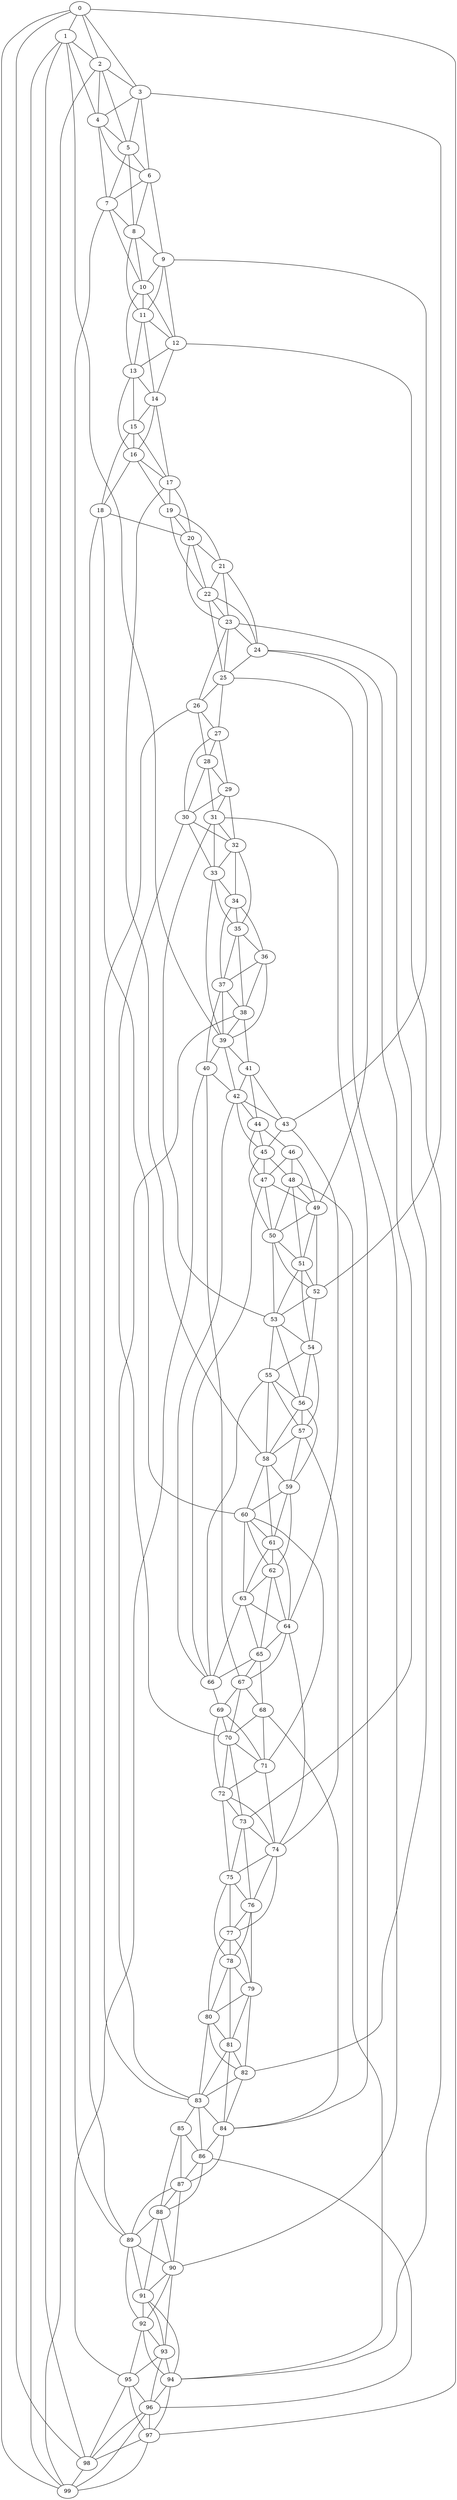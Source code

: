 strict graph "watts_strogatz_graph(100,6,0.1)" {
0;
1;
2;
3;
4;
5;
6;
7;
8;
9;
10;
11;
12;
13;
14;
15;
16;
17;
18;
19;
20;
21;
22;
23;
24;
25;
26;
27;
28;
29;
30;
31;
32;
33;
34;
35;
36;
37;
38;
39;
40;
41;
42;
43;
44;
45;
46;
47;
48;
49;
50;
51;
52;
53;
54;
55;
56;
57;
58;
59;
60;
61;
62;
63;
64;
65;
66;
67;
68;
69;
70;
71;
72;
73;
74;
75;
76;
77;
78;
79;
80;
81;
82;
83;
84;
85;
86;
87;
88;
89;
90;
91;
92;
93;
94;
95;
96;
97;
98;
99;
0 -- 1  [is_available=True, prob="0.903706973592"];
0 -- 2  [is_available=True, prob="0.766645703173"];
0 -- 3  [is_available=True, prob="0.661673127672"];
0 -- 97  [is_available=True, prob="0.678414439774"];
0 -- 98  [is_available=True, prob="1.0"];
0 -- 99  [is_available=True, prob="0.93259493619"];
1 -- 2  [is_available=True, prob="1.0"];
1 -- 99  [is_available=True, prob="0.7299566283"];
1 -- 4  [is_available=True, prob="1.0"];
1 -- 39  [is_available=True, prob="0.102386663183"];
1 -- 98  [is_available=True, prob="1.0"];
2 -- 3  [is_available=True, prob="0.313083308593"];
2 -- 4  [is_available=True, prob="0.102727634128"];
2 -- 5  [is_available=True, prob="0.61460921892"];
2 -- 99  [is_available=True, prob="0.462919931486"];
3 -- 4  [is_available=True, prob="0.324099523883"];
3 -- 5  [is_available=True, prob="1.0"];
3 -- 6  [is_available=True, prob="0.971724614783"];
3 -- 52  [is_available=True, prob="0.595367962271"];
4 -- 5  [is_available=True, prob="0.497822430536"];
4 -- 6  [is_available=True, prob="1.0"];
4 -- 7  [is_available=True, prob="1.0"];
5 -- 6  [is_available=True, prob="0.986861884594"];
5 -- 7  [is_available=True, prob="0.855440311717"];
5 -- 8  [is_available=True, prob="1.0"];
6 -- 7  [is_available=True, prob="0.563122943902"];
6 -- 8  [is_available=True, prob="0.528424041004"];
6 -- 9  [is_available=True, prob="0.228324626518"];
7 -- 8  [is_available=True, prob="0.48900341895"];
7 -- 10  [is_available=True, prob="0.338666376766"];
7 -- 89  [is_available=True, prob="0.862129063469"];
8 -- 9  [is_available=True, prob="0.983074836524"];
8 -- 10  [is_available=True, prob="1.0"];
8 -- 11  [is_available=True, prob="0.192119264072"];
9 -- 43  [is_available=True, prob="1.0"];
9 -- 10  [is_available=True, prob="0.596334390997"];
9 -- 11  [is_available=True, prob="0.166551618445"];
9 -- 12  [is_available=True, prob="0.355534079487"];
10 -- 11  [is_available=True, prob="0.466652054515"];
10 -- 12  [is_available=True, prob="1.0"];
10 -- 13  [is_available=True, prob="0.0750281771798"];
11 -- 12  [is_available=True, prob="0.582946498377"];
11 -- 13  [is_available=True, prob="0.580020174027"];
11 -- 14  [is_available=True, prob="0.974758192287"];
12 -- 13  [is_available=True, prob="0.637575282519"];
12 -- 14  [is_available=True, prob="0.215168652896"];
12 -- 94  [is_available=True, prob="1.0"];
13 -- 14  [is_available=True, prob="1.0"];
13 -- 15  [is_available=True, prob="0.685131247706"];
13 -- 16  [is_available=True, prob="1.0"];
14 -- 15  [is_available=True, prob="0.219895245168"];
14 -- 16  [is_available=True, prob="0.558428320941"];
14 -- 17  [is_available=True, prob="1.0"];
15 -- 16  [is_available=True, prob="1.0"];
15 -- 17  [is_available=True, prob="0.732574340003"];
15 -- 18  [is_available=True, prob="0.542622932067"];
16 -- 17  [is_available=True, prob="1.0"];
16 -- 18  [is_available=True, prob="0.780611717497"];
16 -- 19  [is_available=True, prob="0.210238278072"];
17 -- 19  [is_available=True, prob="0.0355759184838"];
17 -- 20  [is_available=True, prob="1.0"];
17 -- 58  [is_available=True, prob="0.583722040839"];
18 -- 20  [is_available=True, prob="0.4958552598"];
18 -- 89  [is_available=True, prob="0.225052313987"];
18 -- 60  [is_available=True, prob="0.673396121601"];
19 -- 20  [is_available=True, prob="0.631941003553"];
19 -- 21  [is_available=True, prob="0.752345254841"];
19 -- 22  [is_available=True, prob="0.499295945126"];
20 -- 21  [is_available=True, prob="0.789572203934"];
20 -- 22  [is_available=True, prob="0.623647053541"];
20 -- 23  [is_available=True, prob="0.240374150382"];
21 -- 22  [is_available=True, prob="1.0"];
21 -- 23  [is_available=True, prob="0.959699859048"];
21 -- 24  [is_available=True, prob="0.115154140449"];
22 -- 23  [is_available=True, prob="0.169365444829"];
22 -- 24  [is_available=True, prob="0.217728656511"];
22 -- 25  [is_available=True, prob="0.316092776434"];
23 -- 82  [is_available=True, prob="0.13443392751"];
23 -- 24  [is_available=True, prob="1.0"];
23 -- 25  [is_available=True, prob="0.183890803234"];
23 -- 26  [is_available=True, prob="0.0358498261804"];
24 -- 73  [is_available=True, prob="0.0102008991852"];
24 -- 49  [is_available=True, prob="0.597957162668"];
24 -- 25  [is_available=True, prob="0.299613781266"];
25 -- 26  [is_available=True, prob="0.743141539215"];
25 -- 27  [is_available=True, prob="0.0594986232808"];
25 -- 90  [is_available=True, prob="0.878457080747"];
26 -- 83  [is_available=True, prob="1.0"];
26 -- 27  [is_available=True, prob="0.571084875214"];
26 -- 28  [is_available=True, prob="0.556474863693"];
27 -- 28  [is_available=True, prob="0.726990473914"];
27 -- 29  [is_available=True, prob="1.0"];
27 -- 30  [is_available=True, prob="0.492277299199"];
28 -- 29  [is_available=True, prob="0.932325972369"];
28 -- 30  [is_available=True, prob="1.0"];
28 -- 31  [is_available=True, prob="0.589674297238"];
29 -- 32  [is_available=True, prob="0.292342583943"];
29 -- 30  [is_available=True, prob="0.0418465522727"];
29 -- 31  [is_available=True, prob="0.260997071357"];
30 -- 32  [is_available=True, prob="0.401824642919"];
30 -- 33  [is_available=True, prob="0.15362983364"];
30 -- 70  [is_available=True, prob="0.512617667043"];
31 -- 32  [is_available=True, prob="1.0"];
31 -- 33  [is_available=True, prob="0.550350649373"];
31 -- 84  [is_available=True, prob="0.392599459454"];
31 -- 53  [is_available=True, prob="1.0"];
32 -- 33  [is_available=True, prob="0.501800341828"];
32 -- 34  [is_available=True, prob="0.538907970642"];
32 -- 35  [is_available=True, prob="0.022758059884"];
33 -- 34  [is_available=True, prob="0.237640893523"];
33 -- 35  [is_available=True, prob="0.314613055668"];
33 -- 39  [is_available=True, prob="0.166555437659"];
34 -- 35  [is_available=True, prob="1.0"];
34 -- 36  [is_available=True, prob="0.948109945989"];
34 -- 37  [is_available=True, prob="0.718895759712"];
35 -- 36  [is_available=True, prob="0.341200035941"];
35 -- 37  [is_available=True, prob="0.450814909397"];
35 -- 38  [is_available=True, prob="1.0"];
36 -- 37  [is_available=True, prob="1.0"];
36 -- 38  [is_available=True, prob="0.992626794421"];
36 -- 39  [is_available=True, prob="0.340192392851"];
37 -- 38  [is_available=True, prob="1.0"];
37 -- 39  [is_available=True, prob="0.667415514411"];
37 -- 40  [is_available=True, prob="1.0"];
38 -- 39  [is_available=True, prob="0.35795013031"];
38 -- 41  [is_available=True, prob="0.16543797932"];
38 -- 83  [is_available=True, prob="0.352159087873"];
39 -- 40  [is_available=True, prob="0.478980860842"];
39 -- 41  [is_available=True, prob="0.962376413782"];
39 -- 42  [is_available=True, prob="0.832553471854"];
40 -- 67  [is_available=True, prob="0.781976477944"];
40 -- 42  [is_available=True, prob="0.908946847807"];
40 -- 95  [is_available=True, prob="0.72703678913"];
41 -- 42  [is_available=True, prob="1.0"];
41 -- 43  [is_available=True, prob="0.80920731585"];
41 -- 44  [is_available=True, prob="0.141355450117"];
42 -- 66  [is_available=True, prob="0.25194075171"];
42 -- 43  [is_available=True, prob="0.802410399584"];
42 -- 44  [is_available=True, prob="1.0"];
42 -- 45  [is_available=True, prob="0.322699407396"];
43 -- 64  [is_available=True, prob="0.852054654235"];
43 -- 45  [is_available=True, prob="1.0"];
44 -- 45  [is_available=True, prob="1.0"];
44 -- 46  [is_available=True, prob="0.787650443615"];
44 -- 47  [is_available=True, prob="0.81179508376"];
45 -- 47  [is_available=True, prob="0.174663219774"];
45 -- 48  [is_available=True, prob="0.629057723369"];
45 -- 50  [is_available=True, prob="1.0"];
46 -- 47  [is_available=True, prob="0.461222512532"];
46 -- 48  [is_available=True, prob="0.629100064868"];
46 -- 49  [is_available=True, prob="0.672284224185"];
47 -- 66  [is_available=True, prob="0.105240047553"];
47 -- 49  [is_available=True, prob="0.251075095201"];
47 -- 50  [is_available=True, prob="0.426490220074"];
48 -- 49  [is_available=True, prob="0.645899065757"];
48 -- 50  [is_available=True, prob="0.76686967683"];
48 -- 51  [is_available=True, prob="1.0"];
48 -- 94  [is_available=True, prob="0.535104188041"];
49 -- 50  [is_available=True, prob="0.38608402707"];
49 -- 51  [is_available=True, prob="0.0545397209263"];
49 -- 52  [is_available=True, prob="0.625701413442"];
50 -- 51  [is_available=True, prob="0.205606338851"];
50 -- 52  [is_available=True, prob="1.0"];
50 -- 53  [is_available=True, prob="0.837201610479"];
51 -- 52  [is_available=True, prob="0.820263361911"];
51 -- 53  [is_available=True, prob="0.0639144848489"];
51 -- 54  [is_available=True, prob="0.608922422341"];
52 -- 53  [is_available=True, prob="1.0"];
52 -- 54  [is_available=True, prob="0.8331357189"];
53 -- 54  [is_available=True, prob="0.670488057122"];
53 -- 55  [is_available=True, prob="0.450659013971"];
53 -- 56  [is_available=True, prob="0.63425519711"];
54 -- 55  [is_available=True, prob="0.716208581594"];
54 -- 56  [is_available=True, prob="0.555068432474"];
54 -- 57  [is_available=True, prob="1.0"];
55 -- 66  [is_available=True, prob="0.961203867471"];
55 -- 56  [is_available=True, prob="0.445829667742"];
55 -- 57  [is_available=True, prob="0.370223562801"];
55 -- 58  [is_available=True, prob="1.0"];
56 -- 57  [is_available=True, prob="0.247294202378"];
56 -- 58  [is_available=True, prob="0.150466093289"];
56 -- 59  [is_available=True, prob="0.453610350673"];
57 -- 74  [is_available=True, prob="0.590319991977"];
57 -- 58  [is_available=True, prob="1.0"];
57 -- 59  [is_available=True, prob="0.0424269587048"];
58 -- 59  [is_available=True, prob="0.604468855517"];
58 -- 60  [is_available=True, prob="0.913832737227"];
58 -- 61  [is_available=True, prob="0.305437944471"];
59 -- 60  [is_available=True, prob="1.0"];
59 -- 61  [is_available=True, prob="0.374030473669"];
59 -- 62  [is_available=True, prob="0.100179657063"];
60 -- 71  [is_available=True, prob="0.119977819315"];
60 -- 61  [is_available=True, prob="1.0"];
60 -- 62  [is_available=True, prob="0.378466508403"];
60 -- 63  [is_available=True, prob="1.0"];
61 -- 64  [is_available=True, prob="0.237934180347"];
61 -- 62  [is_available=True, prob="0.59573337455"];
61 -- 63  [is_available=True, prob="1.0"];
62 -- 64  [is_available=True, prob="0.126984152104"];
62 -- 65  [is_available=True, prob="1.0"];
62 -- 63  [is_available=True, prob="1.0"];
63 -- 64  [is_available=True, prob="0.710896321247"];
63 -- 65  [is_available=True, prob="1.0"];
63 -- 66  [is_available=True, prob="0.545676375928"];
64 -- 65  [is_available=True, prob="0.371638889442"];
64 -- 67  [is_available=True, prob="0.663654021487"];
64 -- 74  [is_available=True, prob="1.0"];
65 -- 66  [is_available=True, prob="0.107434412724"];
65 -- 67  [is_available=True, prob="0.114913614292"];
65 -- 68  [is_available=True, prob="0.490909321282"];
66 -- 69  [is_available=True, prob="0.635198494205"];
67 -- 68  [is_available=True, prob="0.922713204025"];
67 -- 69  [is_available=True, prob="0.895217998642"];
67 -- 70  [is_available=True, prob="0.906242890002"];
68 -- 70  [is_available=True, prob="0.337072133964"];
68 -- 71  [is_available=True, prob="0.119593561651"];
68 -- 84  [is_available=True, prob="0.0579870483883"];
69 -- 70  [is_available=True, prob="0.0994092779991"];
69 -- 71  [is_available=True, prob="1.0"];
69 -- 72  [is_available=True, prob="0.325635304264"];
70 -- 71  [is_available=True, prob="0.885164970323"];
70 -- 72  [is_available=True, prob="0.455594685815"];
70 -- 73  [is_available=True, prob="0.178066561043"];
71 -- 72  [is_available=True, prob="1.0"];
71 -- 74  [is_available=True, prob="0.671507783719"];
72 -- 73  [is_available=True, prob="0.578024713472"];
72 -- 74  [is_available=True, prob="0.76302624464"];
72 -- 75  [is_available=True, prob="0.00738904961909"];
73 -- 74  [is_available=True, prob="0.92786734945"];
73 -- 75  [is_available=True, prob="0.505370721232"];
73 -- 76  [is_available=True, prob="0.257308948239"];
74 -- 75  [is_available=True, prob="0.281792591407"];
74 -- 76  [is_available=True, prob="1.0"];
74 -- 77  [is_available=True, prob="0.719361674958"];
75 -- 76  [is_available=True, prob="0.528392680353"];
75 -- 77  [is_available=True, prob="0.328054971128"];
75 -- 78  [is_available=True, prob="0.163792173283"];
76 -- 77  [is_available=True, prob="0.849731983314"];
76 -- 78  [is_available=True, prob="0.762562509204"];
76 -- 79  [is_available=True, prob="0.00507490943157"];
77 -- 78  [is_available=True, prob="0.468449221295"];
77 -- 79  [is_available=True, prob="0.296245346972"];
77 -- 80  [is_available=True, prob="1.0"];
78 -- 79  [is_available=True, prob="0.193189350305"];
78 -- 80  [is_available=True, prob="0.997312054772"];
78 -- 81  [is_available=True, prob="0.649530155275"];
79 -- 80  [is_available=True, prob="0.754977608052"];
79 -- 81  [is_available=True, prob="1.0"];
79 -- 82  [is_available=True, prob="0.87361073643"];
80 -- 81  [is_available=True, prob="0.576765955996"];
80 -- 82  [is_available=True, prob="1.0"];
80 -- 83  [is_available=True, prob="1.0"];
81 -- 82  [is_available=True, prob="0.67335762787"];
81 -- 83  [is_available=True, prob="0.779949437221"];
81 -- 84  [is_available=True, prob="1.0"];
82 -- 83  [is_available=True, prob="0.133918098174"];
82 -- 84  [is_available=True, prob="1.0"];
83 -- 84  [is_available=True, prob="0.388767302223"];
83 -- 85  [is_available=True, prob="0.250950439878"];
83 -- 86  [is_available=True, prob="0.864992994416"];
84 -- 86  [is_available=True, prob="1.0"];
84 -- 87  [is_available=True, prob="1.0"];
85 -- 86  [is_available=True, prob="0.995740351305"];
85 -- 87  [is_available=True, prob="0.190623385087"];
85 -- 88  [is_available=True, prob="0.451602324539"];
86 -- 96  [is_available=True, prob="1.0"];
86 -- 87  [is_available=True, prob="0.852476135966"];
86 -- 88  [is_available=True, prob="0.249944136708"];
87 -- 88  [is_available=True, prob="1.0"];
87 -- 89  [is_available=True, prob="0.291108521145"];
87 -- 90  [is_available=True, prob="0.0743893165462"];
88 -- 89  [is_available=True, prob="0.0705633585717"];
88 -- 90  [is_available=True, prob="0.648792450783"];
88 -- 91  [is_available=True, prob="0.425495994432"];
89 -- 90  [is_available=True, prob="0.0403687158157"];
89 -- 91  [is_available=True, prob="1.0"];
89 -- 92  [is_available=True, prob="0.446715220553"];
90 -- 91  [is_available=True, prob="0.387949850922"];
90 -- 92  [is_available=True, prob="0.95523295742"];
90 -- 93  [is_available=True, prob="0.0105742857599"];
91 -- 92  [is_available=True, prob="1.0"];
91 -- 93  [is_available=True, prob="0.774526200916"];
91 -- 94  [is_available=True, prob="0.937844802986"];
92 -- 93  [is_available=True, prob="0.0955118574429"];
92 -- 94  [is_available=True, prob="1.0"];
92 -- 95  [is_available=True, prob="0.352043994106"];
93 -- 96  [is_available=True, prob="1.0"];
93 -- 94  [is_available=True, prob="0.155013225913"];
93 -- 95  [is_available=True, prob="0.986177753857"];
94 -- 96  [is_available=True, prob="0.48699684757"];
94 -- 97  [is_available=True, prob="1.0"];
95 -- 96  [is_available=True, prob="0.488843959575"];
95 -- 97  [is_available=True, prob="0.786089289554"];
95 -- 98  [is_available=True, prob="0.40171046314"];
96 -- 97  [is_available=True, prob="0.778456498546"];
96 -- 98  [is_available=True, prob="0.154864873142"];
96 -- 99  [is_available=True, prob="0.0315963357059"];
97 -- 98  [is_available=True, prob="1.0"];
97 -- 99  [is_available=True, prob="0.844182175577"];
98 -- 99  [is_available=True, prob="0.852275995198"];
}
